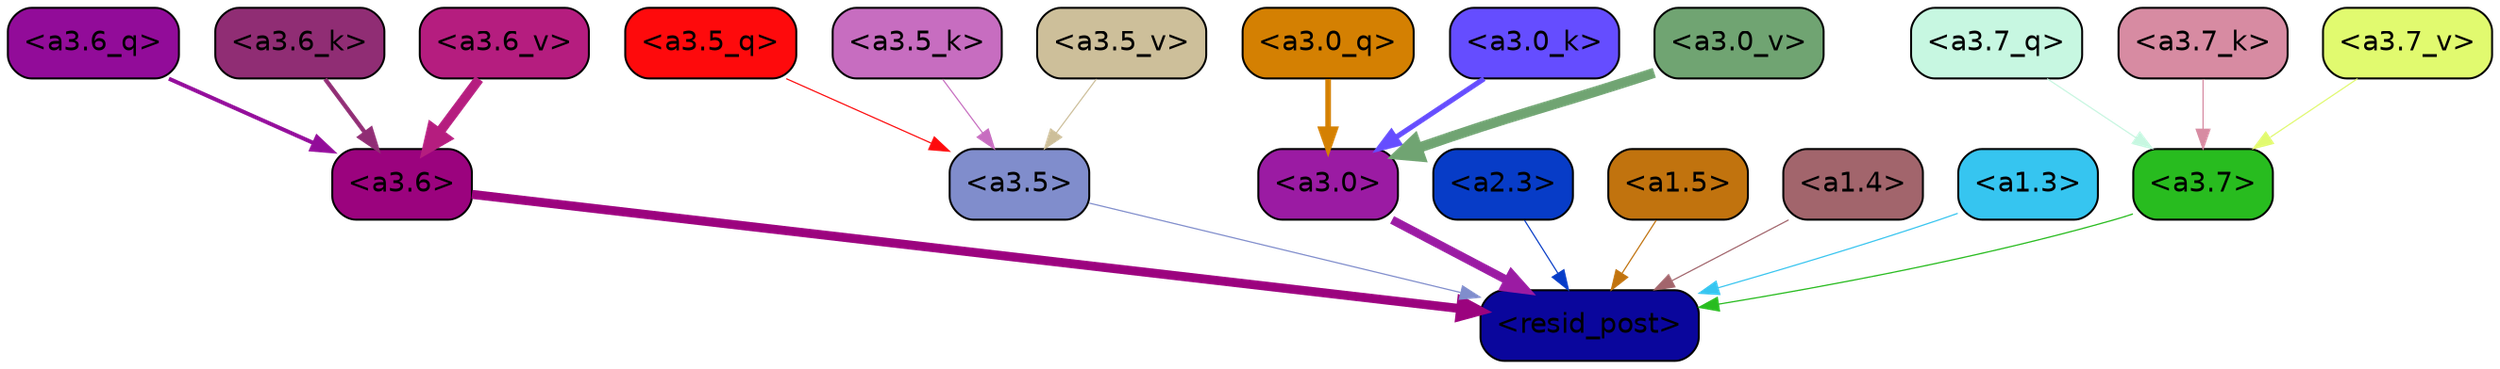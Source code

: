 strict digraph "" {
	graph [bgcolor=transparent,
		layout=dot,
		overlap=false,
		splines=true
	];
	"<a3.7>"	[color=black,
		fillcolor="#28bc1f",
		fontname=Helvetica,
		shape=box,
		style="filled, rounded"];
	"<resid_post>"	[color=black,
		fillcolor="#0a069c",
		fontname=Helvetica,
		shape=box,
		style="filled, rounded"];
	"<a3.7>" -> "<resid_post>"	[color="#28bc1f",
		penwidth=0.6239100098609924];
	"<a3.6>"	[color=black,
		fillcolor="#9b037e",
		fontname=Helvetica,
		shape=box,
		style="filled, rounded"];
	"<a3.6>" -> "<resid_post>"	[color="#9b037e",
		penwidth=4.569062113761902];
	"<a3.5>"	[color=black,
		fillcolor="#808dcc",
		fontname=Helvetica,
		shape=box,
		style="filled, rounded"];
	"<a3.5>" -> "<resid_post>"	[color="#808dcc",
		penwidth=0.6];
	"<a3.0>"	[color=black,
		fillcolor="#9b1ba3",
		fontname=Helvetica,
		shape=box,
		style="filled, rounded"];
	"<a3.0>" -> "<resid_post>"	[color="#9b1ba3",
		penwidth=4.283544182777405];
	"<a2.3>"	[color=black,
		fillcolor="#073cc7",
		fontname=Helvetica,
		shape=box,
		style="filled, rounded"];
	"<a2.3>" -> "<resid_post>"	[color="#073cc7",
		penwidth=0.6];
	"<a1.5>"	[color=black,
		fillcolor="#c1730e",
		fontname=Helvetica,
		shape=box,
		style="filled, rounded"];
	"<a1.5>" -> "<resid_post>"	[color="#c1730e",
		penwidth=0.6];
	"<a1.4>"	[color=black,
		fillcolor="#a2656c",
		fontname=Helvetica,
		shape=box,
		style="filled, rounded"];
	"<a1.4>" -> "<resid_post>"	[color="#a2656c",
		penwidth=0.6];
	"<a1.3>"	[color=black,
		fillcolor="#36c5f0",
		fontname=Helvetica,
		shape=box,
		style="filled, rounded"];
	"<a1.3>" -> "<resid_post>"	[color="#36c5f0",
		penwidth=0.6];
	"<a3.7_q>"	[color=black,
		fillcolor="#c7f7e1",
		fontname=Helvetica,
		shape=box,
		style="filled, rounded"];
	"<a3.7_q>" -> "<a3.7>"	[color="#c7f7e1",
		penwidth=0.6];
	"<a3.6_q>"	[color=black,
		fillcolor="#920c99",
		fontname=Helvetica,
		shape=box,
		style="filled, rounded"];
	"<a3.6_q>" -> "<a3.6>"	[color="#920c99",
		penwidth=2.0344843566417694];
	"<a3.5_q>"	[color=black,
		fillcolor="#fe0a0c",
		fontname=Helvetica,
		shape=box,
		style="filled, rounded"];
	"<a3.5_q>" -> "<a3.5>"	[color="#fe0a0c",
		penwidth=0.6];
	"<a3.0_q>"	[color=black,
		fillcolor="#d48002",
		fontname=Helvetica,
		shape=box,
		style="filled, rounded"];
	"<a3.0_q>" -> "<a3.0>"	[color="#d48002",
		penwidth=2.863015294075012];
	"<a3.7_k>"	[color=black,
		fillcolor="#d78ba2",
		fontname=Helvetica,
		shape=box,
		style="filled, rounded"];
	"<a3.7_k>" -> "<a3.7>"	[color="#d78ba2",
		penwidth=0.6];
	"<a3.6_k>"	[color=black,
		fillcolor="#902d74",
		fontname=Helvetica,
		shape=box,
		style="filled, rounded"];
	"<a3.6_k>" -> "<a3.6>"	[color="#902d74",
		penwidth=2.1770318150520325];
	"<a3.5_k>"	[color=black,
		fillcolor="#c76dc0",
		fontname=Helvetica,
		shape=box,
		style="filled, rounded"];
	"<a3.5_k>" -> "<a3.5>"	[color="#c76dc0",
		penwidth=0.6];
	"<a3.0_k>"	[color=black,
		fillcolor="#654dff",
		fontname=Helvetica,
		shape=box,
		style="filled, rounded"];
	"<a3.0_k>" -> "<a3.0>"	[color="#654dff",
		penwidth=2.6323853135108948];
	"<a3.7_v>"	[color=black,
		fillcolor="#e1fa6f",
		fontname=Helvetica,
		shape=box,
		style="filled, rounded"];
	"<a3.7_v>" -> "<a3.7>"	[color="#e1fa6f",
		penwidth=0.6];
	"<a3.6_v>"	[color=black,
		fillcolor="#b51d7f",
		fontname=Helvetica,
		shape=box,
		style="filled, rounded"];
	"<a3.6_v>" -> "<a3.6>"	[color="#b51d7f",
		penwidth=4.972373723983765];
	"<a3.5_v>"	[color=black,
		fillcolor="#cdbf9a",
		fontname=Helvetica,
		shape=box,
		style="filled, rounded"];
	"<a3.5_v>" -> "<a3.5>"	[color="#cdbf9a",
		penwidth=0.6];
	"<a3.0_v>"	[color=black,
		fillcolor="#70a472",
		fontname=Helvetica,
		shape=box,
		style="filled, rounded"];
	"<a3.0_v>" -> "<a3.0>"	[color="#70a472",
		penwidth=5.1638524532318115];
}

